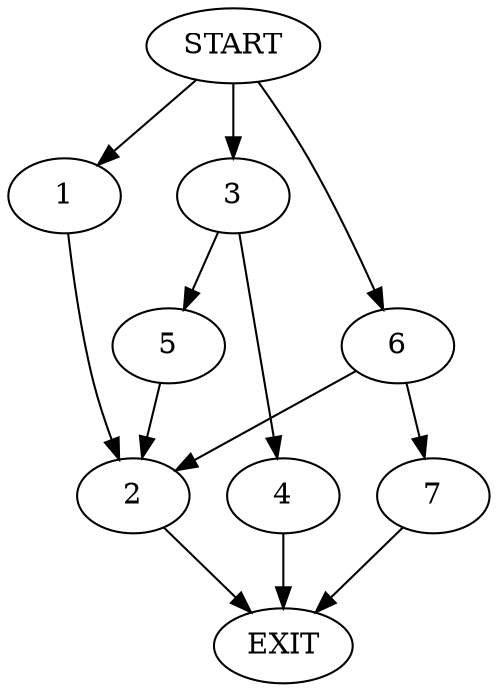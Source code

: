 digraph {
0 [label="START"]
8 [label="EXIT"]
0 -> 1
1 -> 2
2 -> 8
0 -> 3
3 -> 4
3 -> 5
4 -> 8
5 -> 2
0 -> 6
6 -> 7
6 -> 2
7 -> 8
}
